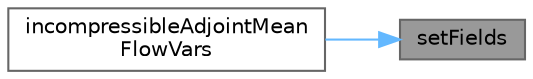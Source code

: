 digraph "setFields"
{
 // LATEX_PDF_SIZE
  bgcolor="transparent";
  edge [fontname=Helvetica,fontsize=10,labelfontname=Helvetica,labelfontsize=10];
  node [fontname=Helvetica,fontsize=10,shape=box,height=0.2,width=0.4];
  rankdir="RL";
  Node1 [id="Node000001",label="setFields",height=0.2,width=0.4,color="gray40", fillcolor="grey60", style="filled", fontcolor="black",tooltip=" "];
  Node1 -> Node2 [id="edge1_Node000001_Node000002",dir="back",color="steelblue1",style="solid",tooltip=" "];
  Node2 [id="Node000002",label="incompressibleAdjointMean\lFlowVars",height=0.2,width=0.4,color="grey40", fillcolor="white", style="filled",URL="$classFoam_1_1incompressibleAdjointMeanFlowVars.html#a4a9ca3a45de10e5a6bd533a739bbfa75",tooltip=" "];
}
